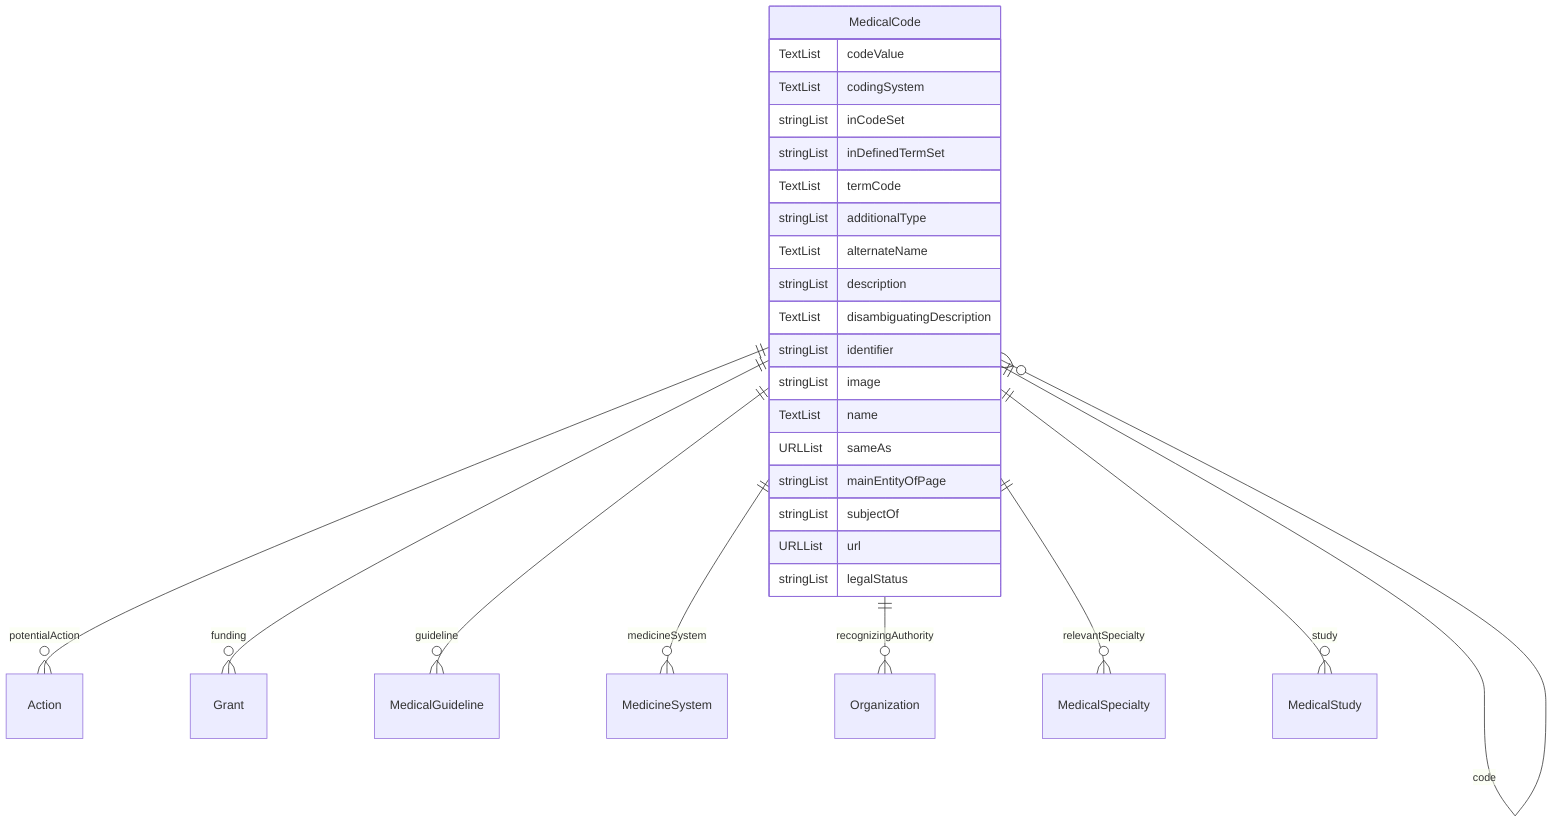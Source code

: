 erDiagram
MedicalCode {
    TextList codeValue  
    TextList codingSystem  
    stringList inCodeSet  
    stringList inDefinedTermSet  
    TextList termCode  
    stringList additionalType  
    TextList alternateName  
    stringList description  
    TextList disambiguatingDescription  
    stringList identifier  
    stringList image  
    TextList name  
    URLList sameAs  
    stringList mainEntityOfPage  
    stringList subjectOf  
    URLList url  
    stringList legalStatus  
}

MedicalCode ||--}o Action : "potentialAction"
MedicalCode ||--}o MedicalCode : "code"
MedicalCode ||--}o Grant : "funding"
MedicalCode ||--}o MedicalGuideline : "guideline"
MedicalCode ||--}o MedicineSystem : "medicineSystem"
MedicalCode ||--}o Organization : "recognizingAuthority"
MedicalCode ||--}o MedicalSpecialty : "relevantSpecialty"
MedicalCode ||--}o MedicalStudy : "study"